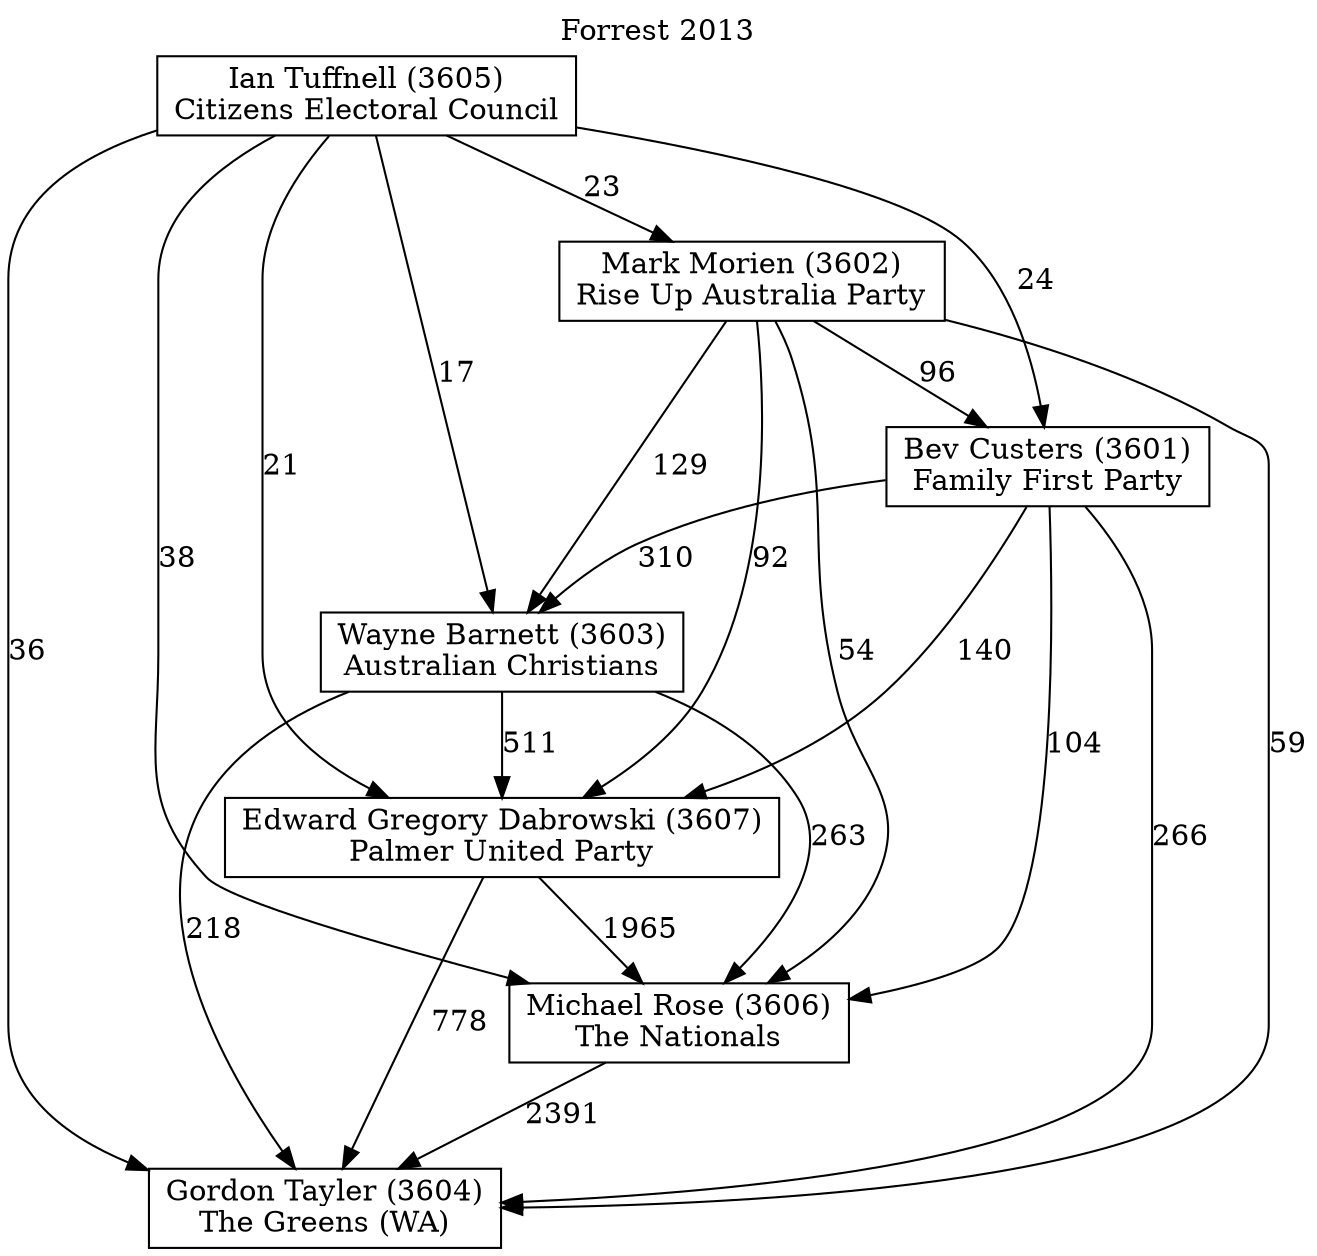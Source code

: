 // House preference flow
digraph "Gordon Tayler (3604)_Forrest_2013" {
	graph [label="Forrest 2013" labelloc=t]
	node [shape=box]
	"Gordon Tayler (3604)" [label="Gordon Tayler (3604)
The Greens (WA)"]
	"Michael Rose (3606)" [label="Michael Rose (3606)
The Nationals"]
	"Edward Gregory Dabrowski (3607)" [label="Edward Gregory Dabrowski (3607)
Palmer United Party"]
	"Wayne Barnett (3603)" [label="Wayne Barnett (3603)
Australian Christians"]
	"Bev Custers (3601)" [label="Bev Custers (3601)
Family First Party"]
	"Mark Morien (3602)" [label="Mark Morien (3602)
Rise Up Australia Party"]
	"Ian Tuffnell (3605)" [label="Ian Tuffnell (3605)
Citizens Electoral Council"]
	"Gordon Tayler (3604)" [label="Gordon Tayler (3604)
The Greens (WA)"]
	"Edward Gregory Dabrowski (3607)" [label="Edward Gregory Dabrowski (3607)
Palmer United Party"]
	"Wayne Barnett (3603)" [label="Wayne Barnett (3603)
Australian Christians"]
	"Bev Custers (3601)" [label="Bev Custers (3601)
Family First Party"]
	"Mark Morien (3602)" [label="Mark Morien (3602)
Rise Up Australia Party"]
	"Ian Tuffnell (3605)" [label="Ian Tuffnell (3605)
Citizens Electoral Council"]
	"Gordon Tayler (3604)" [label="Gordon Tayler (3604)
The Greens (WA)"]
	"Wayne Barnett (3603)" [label="Wayne Barnett (3603)
Australian Christians"]
	"Bev Custers (3601)" [label="Bev Custers (3601)
Family First Party"]
	"Mark Morien (3602)" [label="Mark Morien (3602)
Rise Up Australia Party"]
	"Ian Tuffnell (3605)" [label="Ian Tuffnell (3605)
Citizens Electoral Council"]
	"Gordon Tayler (3604)" [label="Gordon Tayler (3604)
The Greens (WA)"]
	"Bev Custers (3601)" [label="Bev Custers (3601)
Family First Party"]
	"Mark Morien (3602)" [label="Mark Morien (3602)
Rise Up Australia Party"]
	"Ian Tuffnell (3605)" [label="Ian Tuffnell (3605)
Citizens Electoral Council"]
	"Gordon Tayler (3604)" [label="Gordon Tayler (3604)
The Greens (WA)"]
	"Mark Morien (3602)" [label="Mark Morien (3602)
Rise Up Australia Party"]
	"Ian Tuffnell (3605)" [label="Ian Tuffnell (3605)
Citizens Electoral Council"]
	"Gordon Tayler (3604)" [label="Gordon Tayler (3604)
The Greens (WA)"]
	"Ian Tuffnell (3605)" [label="Ian Tuffnell (3605)
Citizens Electoral Council"]
	"Ian Tuffnell (3605)" [label="Ian Tuffnell (3605)
Citizens Electoral Council"]
	"Mark Morien (3602)" [label="Mark Morien (3602)
Rise Up Australia Party"]
	"Ian Tuffnell (3605)" [label="Ian Tuffnell (3605)
Citizens Electoral Council"]
	"Ian Tuffnell (3605)" [label="Ian Tuffnell (3605)
Citizens Electoral Council"]
	"Bev Custers (3601)" [label="Bev Custers (3601)
Family First Party"]
	"Mark Morien (3602)" [label="Mark Morien (3602)
Rise Up Australia Party"]
	"Ian Tuffnell (3605)" [label="Ian Tuffnell (3605)
Citizens Electoral Council"]
	"Bev Custers (3601)" [label="Bev Custers (3601)
Family First Party"]
	"Ian Tuffnell (3605)" [label="Ian Tuffnell (3605)
Citizens Electoral Council"]
	"Ian Tuffnell (3605)" [label="Ian Tuffnell (3605)
Citizens Electoral Council"]
	"Mark Morien (3602)" [label="Mark Morien (3602)
Rise Up Australia Party"]
	"Ian Tuffnell (3605)" [label="Ian Tuffnell (3605)
Citizens Electoral Council"]
	"Ian Tuffnell (3605)" [label="Ian Tuffnell (3605)
Citizens Electoral Council"]
	"Wayne Barnett (3603)" [label="Wayne Barnett (3603)
Australian Christians"]
	"Bev Custers (3601)" [label="Bev Custers (3601)
Family First Party"]
	"Mark Morien (3602)" [label="Mark Morien (3602)
Rise Up Australia Party"]
	"Ian Tuffnell (3605)" [label="Ian Tuffnell (3605)
Citizens Electoral Council"]
	"Wayne Barnett (3603)" [label="Wayne Barnett (3603)
Australian Christians"]
	"Mark Morien (3602)" [label="Mark Morien (3602)
Rise Up Australia Party"]
	"Ian Tuffnell (3605)" [label="Ian Tuffnell (3605)
Citizens Electoral Council"]
	"Wayne Barnett (3603)" [label="Wayne Barnett (3603)
Australian Christians"]
	"Ian Tuffnell (3605)" [label="Ian Tuffnell (3605)
Citizens Electoral Council"]
	"Ian Tuffnell (3605)" [label="Ian Tuffnell (3605)
Citizens Electoral Council"]
	"Mark Morien (3602)" [label="Mark Morien (3602)
Rise Up Australia Party"]
	"Ian Tuffnell (3605)" [label="Ian Tuffnell (3605)
Citizens Electoral Council"]
	"Ian Tuffnell (3605)" [label="Ian Tuffnell (3605)
Citizens Electoral Council"]
	"Bev Custers (3601)" [label="Bev Custers (3601)
Family First Party"]
	"Mark Morien (3602)" [label="Mark Morien (3602)
Rise Up Australia Party"]
	"Ian Tuffnell (3605)" [label="Ian Tuffnell (3605)
Citizens Electoral Council"]
	"Bev Custers (3601)" [label="Bev Custers (3601)
Family First Party"]
	"Ian Tuffnell (3605)" [label="Ian Tuffnell (3605)
Citizens Electoral Council"]
	"Ian Tuffnell (3605)" [label="Ian Tuffnell (3605)
Citizens Electoral Council"]
	"Mark Morien (3602)" [label="Mark Morien (3602)
Rise Up Australia Party"]
	"Ian Tuffnell (3605)" [label="Ian Tuffnell (3605)
Citizens Electoral Council"]
	"Ian Tuffnell (3605)" [label="Ian Tuffnell (3605)
Citizens Electoral Council"]
	"Edward Gregory Dabrowski (3607)" [label="Edward Gregory Dabrowski (3607)
Palmer United Party"]
	"Wayne Barnett (3603)" [label="Wayne Barnett (3603)
Australian Christians"]
	"Bev Custers (3601)" [label="Bev Custers (3601)
Family First Party"]
	"Mark Morien (3602)" [label="Mark Morien (3602)
Rise Up Australia Party"]
	"Ian Tuffnell (3605)" [label="Ian Tuffnell (3605)
Citizens Electoral Council"]
	"Edward Gregory Dabrowski (3607)" [label="Edward Gregory Dabrowski (3607)
Palmer United Party"]
	"Bev Custers (3601)" [label="Bev Custers (3601)
Family First Party"]
	"Mark Morien (3602)" [label="Mark Morien (3602)
Rise Up Australia Party"]
	"Ian Tuffnell (3605)" [label="Ian Tuffnell (3605)
Citizens Electoral Council"]
	"Edward Gregory Dabrowski (3607)" [label="Edward Gregory Dabrowski (3607)
Palmer United Party"]
	"Mark Morien (3602)" [label="Mark Morien (3602)
Rise Up Australia Party"]
	"Ian Tuffnell (3605)" [label="Ian Tuffnell (3605)
Citizens Electoral Council"]
	"Edward Gregory Dabrowski (3607)" [label="Edward Gregory Dabrowski (3607)
Palmer United Party"]
	"Ian Tuffnell (3605)" [label="Ian Tuffnell (3605)
Citizens Electoral Council"]
	"Ian Tuffnell (3605)" [label="Ian Tuffnell (3605)
Citizens Electoral Council"]
	"Mark Morien (3602)" [label="Mark Morien (3602)
Rise Up Australia Party"]
	"Ian Tuffnell (3605)" [label="Ian Tuffnell (3605)
Citizens Electoral Council"]
	"Ian Tuffnell (3605)" [label="Ian Tuffnell (3605)
Citizens Electoral Council"]
	"Bev Custers (3601)" [label="Bev Custers (3601)
Family First Party"]
	"Mark Morien (3602)" [label="Mark Morien (3602)
Rise Up Australia Party"]
	"Ian Tuffnell (3605)" [label="Ian Tuffnell (3605)
Citizens Electoral Council"]
	"Bev Custers (3601)" [label="Bev Custers (3601)
Family First Party"]
	"Ian Tuffnell (3605)" [label="Ian Tuffnell (3605)
Citizens Electoral Council"]
	"Ian Tuffnell (3605)" [label="Ian Tuffnell (3605)
Citizens Electoral Council"]
	"Mark Morien (3602)" [label="Mark Morien (3602)
Rise Up Australia Party"]
	"Ian Tuffnell (3605)" [label="Ian Tuffnell (3605)
Citizens Electoral Council"]
	"Ian Tuffnell (3605)" [label="Ian Tuffnell (3605)
Citizens Electoral Council"]
	"Wayne Barnett (3603)" [label="Wayne Barnett (3603)
Australian Christians"]
	"Bev Custers (3601)" [label="Bev Custers (3601)
Family First Party"]
	"Mark Morien (3602)" [label="Mark Morien (3602)
Rise Up Australia Party"]
	"Ian Tuffnell (3605)" [label="Ian Tuffnell (3605)
Citizens Electoral Council"]
	"Wayne Barnett (3603)" [label="Wayne Barnett (3603)
Australian Christians"]
	"Mark Morien (3602)" [label="Mark Morien (3602)
Rise Up Australia Party"]
	"Ian Tuffnell (3605)" [label="Ian Tuffnell (3605)
Citizens Electoral Council"]
	"Wayne Barnett (3603)" [label="Wayne Barnett (3603)
Australian Christians"]
	"Ian Tuffnell (3605)" [label="Ian Tuffnell (3605)
Citizens Electoral Council"]
	"Ian Tuffnell (3605)" [label="Ian Tuffnell (3605)
Citizens Electoral Council"]
	"Mark Morien (3602)" [label="Mark Morien (3602)
Rise Up Australia Party"]
	"Ian Tuffnell (3605)" [label="Ian Tuffnell (3605)
Citizens Electoral Council"]
	"Ian Tuffnell (3605)" [label="Ian Tuffnell (3605)
Citizens Electoral Council"]
	"Bev Custers (3601)" [label="Bev Custers (3601)
Family First Party"]
	"Mark Morien (3602)" [label="Mark Morien (3602)
Rise Up Australia Party"]
	"Ian Tuffnell (3605)" [label="Ian Tuffnell (3605)
Citizens Electoral Council"]
	"Bev Custers (3601)" [label="Bev Custers (3601)
Family First Party"]
	"Ian Tuffnell (3605)" [label="Ian Tuffnell (3605)
Citizens Electoral Council"]
	"Ian Tuffnell (3605)" [label="Ian Tuffnell (3605)
Citizens Electoral Council"]
	"Mark Morien (3602)" [label="Mark Morien (3602)
Rise Up Australia Party"]
	"Ian Tuffnell (3605)" [label="Ian Tuffnell (3605)
Citizens Electoral Council"]
	"Ian Tuffnell (3605)" [label="Ian Tuffnell (3605)
Citizens Electoral Council"]
	"Michael Rose (3606)" [label="Michael Rose (3606)
The Nationals"]
	"Edward Gregory Dabrowski (3607)" [label="Edward Gregory Dabrowski (3607)
Palmer United Party"]
	"Wayne Barnett (3603)" [label="Wayne Barnett (3603)
Australian Christians"]
	"Bev Custers (3601)" [label="Bev Custers (3601)
Family First Party"]
	"Mark Morien (3602)" [label="Mark Morien (3602)
Rise Up Australia Party"]
	"Ian Tuffnell (3605)" [label="Ian Tuffnell (3605)
Citizens Electoral Council"]
	"Michael Rose (3606)" [label="Michael Rose (3606)
The Nationals"]
	"Wayne Barnett (3603)" [label="Wayne Barnett (3603)
Australian Christians"]
	"Bev Custers (3601)" [label="Bev Custers (3601)
Family First Party"]
	"Mark Morien (3602)" [label="Mark Morien (3602)
Rise Up Australia Party"]
	"Ian Tuffnell (3605)" [label="Ian Tuffnell (3605)
Citizens Electoral Council"]
	"Michael Rose (3606)" [label="Michael Rose (3606)
The Nationals"]
	"Bev Custers (3601)" [label="Bev Custers (3601)
Family First Party"]
	"Mark Morien (3602)" [label="Mark Morien (3602)
Rise Up Australia Party"]
	"Ian Tuffnell (3605)" [label="Ian Tuffnell (3605)
Citizens Electoral Council"]
	"Michael Rose (3606)" [label="Michael Rose (3606)
The Nationals"]
	"Mark Morien (3602)" [label="Mark Morien (3602)
Rise Up Australia Party"]
	"Ian Tuffnell (3605)" [label="Ian Tuffnell (3605)
Citizens Electoral Council"]
	"Michael Rose (3606)" [label="Michael Rose (3606)
The Nationals"]
	"Ian Tuffnell (3605)" [label="Ian Tuffnell (3605)
Citizens Electoral Council"]
	"Ian Tuffnell (3605)" [label="Ian Tuffnell (3605)
Citizens Electoral Council"]
	"Mark Morien (3602)" [label="Mark Morien (3602)
Rise Up Australia Party"]
	"Ian Tuffnell (3605)" [label="Ian Tuffnell (3605)
Citizens Electoral Council"]
	"Ian Tuffnell (3605)" [label="Ian Tuffnell (3605)
Citizens Electoral Council"]
	"Bev Custers (3601)" [label="Bev Custers (3601)
Family First Party"]
	"Mark Morien (3602)" [label="Mark Morien (3602)
Rise Up Australia Party"]
	"Ian Tuffnell (3605)" [label="Ian Tuffnell (3605)
Citizens Electoral Council"]
	"Bev Custers (3601)" [label="Bev Custers (3601)
Family First Party"]
	"Ian Tuffnell (3605)" [label="Ian Tuffnell (3605)
Citizens Electoral Council"]
	"Ian Tuffnell (3605)" [label="Ian Tuffnell (3605)
Citizens Electoral Council"]
	"Mark Morien (3602)" [label="Mark Morien (3602)
Rise Up Australia Party"]
	"Ian Tuffnell (3605)" [label="Ian Tuffnell (3605)
Citizens Electoral Council"]
	"Ian Tuffnell (3605)" [label="Ian Tuffnell (3605)
Citizens Electoral Council"]
	"Wayne Barnett (3603)" [label="Wayne Barnett (3603)
Australian Christians"]
	"Bev Custers (3601)" [label="Bev Custers (3601)
Family First Party"]
	"Mark Morien (3602)" [label="Mark Morien (3602)
Rise Up Australia Party"]
	"Ian Tuffnell (3605)" [label="Ian Tuffnell (3605)
Citizens Electoral Council"]
	"Wayne Barnett (3603)" [label="Wayne Barnett (3603)
Australian Christians"]
	"Mark Morien (3602)" [label="Mark Morien (3602)
Rise Up Australia Party"]
	"Ian Tuffnell (3605)" [label="Ian Tuffnell (3605)
Citizens Electoral Council"]
	"Wayne Barnett (3603)" [label="Wayne Barnett (3603)
Australian Christians"]
	"Ian Tuffnell (3605)" [label="Ian Tuffnell (3605)
Citizens Electoral Council"]
	"Ian Tuffnell (3605)" [label="Ian Tuffnell (3605)
Citizens Electoral Council"]
	"Mark Morien (3602)" [label="Mark Morien (3602)
Rise Up Australia Party"]
	"Ian Tuffnell (3605)" [label="Ian Tuffnell (3605)
Citizens Electoral Council"]
	"Ian Tuffnell (3605)" [label="Ian Tuffnell (3605)
Citizens Electoral Council"]
	"Bev Custers (3601)" [label="Bev Custers (3601)
Family First Party"]
	"Mark Morien (3602)" [label="Mark Morien (3602)
Rise Up Australia Party"]
	"Ian Tuffnell (3605)" [label="Ian Tuffnell (3605)
Citizens Electoral Council"]
	"Bev Custers (3601)" [label="Bev Custers (3601)
Family First Party"]
	"Ian Tuffnell (3605)" [label="Ian Tuffnell (3605)
Citizens Electoral Council"]
	"Ian Tuffnell (3605)" [label="Ian Tuffnell (3605)
Citizens Electoral Council"]
	"Mark Morien (3602)" [label="Mark Morien (3602)
Rise Up Australia Party"]
	"Ian Tuffnell (3605)" [label="Ian Tuffnell (3605)
Citizens Electoral Council"]
	"Ian Tuffnell (3605)" [label="Ian Tuffnell (3605)
Citizens Electoral Council"]
	"Edward Gregory Dabrowski (3607)" [label="Edward Gregory Dabrowski (3607)
Palmer United Party"]
	"Wayne Barnett (3603)" [label="Wayne Barnett (3603)
Australian Christians"]
	"Bev Custers (3601)" [label="Bev Custers (3601)
Family First Party"]
	"Mark Morien (3602)" [label="Mark Morien (3602)
Rise Up Australia Party"]
	"Ian Tuffnell (3605)" [label="Ian Tuffnell (3605)
Citizens Electoral Council"]
	"Edward Gregory Dabrowski (3607)" [label="Edward Gregory Dabrowski (3607)
Palmer United Party"]
	"Bev Custers (3601)" [label="Bev Custers (3601)
Family First Party"]
	"Mark Morien (3602)" [label="Mark Morien (3602)
Rise Up Australia Party"]
	"Ian Tuffnell (3605)" [label="Ian Tuffnell (3605)
Citizens Electoral Council"]
	"Edward Gregory Dabrowski (3607)" [label="Edward Gregory Dabrowski (3607)
Palmer United Party"]
	"Mark Morien (3602)" [label="Mark Morien (3602)
Rise Up Australia Party"]
	"Ian Tuffnell (3605)" [label="Ian Tuffnell (3605)
Citizens Electoral Council"]
	"Edward Gregory Dabrowski (3607)" [label="Edward Gregory Dabrowski (3607)
Palmer United Party"]
	"Ian Tuffnell (3605)" [label="Ian Tuffnell (3605)
Citizens Electoral Council"]
	"Ian Tuffnell (3605)" [label="Ian Tuffnell (3605)
Citizens Electoral Council"]
	"Mark Morien (3602)" [label="Mark Morien (3602)
Rise Up Australia Party"]
	"Ian Tuffnell (3605)" [label="Ian Tuffnell (3605)
Citizens Electoral Council"]
	"Ian Tuffnell (3605)" [label="Ian Tuffnell (3605)
Citizens Electoral Council"]
	"Bev Custers (3601)" [label="Bev Custers (3601)
Family First Party"]
	"Mark Morien (3602)" [label="Mark Morien (3602)
Rise Up Australia Party"]
	"Ian Tuffnell (3605)" [label="Ian Tuffnell (3605)
Citizens Electoral Council"]
	"Bev Custers (3601)" [label="Bev Custers (3601)
Family First Party"]
	"Ian Tuffnell (3605)" [label="Ian Tuffnell (3605)
Citizens Electoral Council"]
	"Ian Tuffnell (3605)" [label="Ian Tuffnell (3605)
Citizens Electoral Council"]
	"Mark Morien (3602)" [label="Mark Morien (3602)
Rise Up Australia Party"]
	"Ian Tuffnell (3605)" [label="Ian Tuffnell (3605)
Citizens Electoral Council"]
	"Ian Tuffnell (3605)" [label="Ian Tuffnell (3605)
Citizens Electoral Council"]
	"Wayne Barnett (3603)" [label="Wayne Barnett (3603)
Australian Christians"]
	"Bev Custers (3601)" [label="Bev Custers (3601)
Family First Party"]
	"Mark Morien (3602)" [label="Mark Morien (3602)
Rise Up Australia Party"]
	"Ian Tuffnell (3605)" [label="Ian Tuffnell (3605)
Citizens Electoral Council"]
	"Wayne Barnett (3603)" [label="Wayne Barnett (3603)
Australian Christians"]
	"Mark Morien (3602)" [label="Mark Morien (3602)
Rise Up Australia Party"]
	"Ian Tuffnell (3605)" [label="Ian Tuffnell (3605)
Citizens Electoral Council"]
	"Wayne Barnett (3603)" [label="Wayne Barnett (3603)
Australian Christians"]
	"Ian Tuffnell (3605)" [label="Ian Tuffnell (3605)
Citizens Electoral Council"]
	"Ian Tuffnell (3605)" [label="Ian Tuffnell (3605)
Citizens Electoral Council"]
	"Mark Morien (3602)" [label="Mark Morien (3602)
Rise Up Australia Party"]
	"Ian Tuffnell (3605)" [label="Ian Tuffnell (3605)
Citizens Electoral Council"]
	"Ian Tuffnell (3605)" [label="Ian Tuffnell (3605)
Citizens Electoral Council"]
	"Bev Custers (3601)" [label="Bev Custers (3601)
Family First Party"]
	"Mark Morien (3602)" [label="Mark Morien (3602)
Rise Up Australia Party"]
	"Ian Tuffnell (3605)" [label="Ian Tuffnell (3605)
Citizens Electoral Council"]
	"Bev Custers (3601)" [label="Bev Custers (3601)
Family First Party"]
	"Ian Tuffnell (3605)" [label="Ian Tuffnell (3605)
Citizens Electoral Council"]
	"Ian Tuffnell (3605)" [label="Ian Tuffnell (3605)
Citizens Electoral Council"]
	"Mark Morien (3602)" [label="Mark Morien (3602)
Rise Up Australia Party"]
	"Ian Tuffnell (3605)" [label="Ian Tuffnell (3605)
Citizens Electoral Council"]
	"Ian Tuffnell (3605)" [label="Ian Tuffnell (3605)
Citizens Electoral Council"]
	"Michael Rose (3606)" -> "Gordon Tayler (3604)" [label=2391]
	"Edward Gregory Dabrowski (3607)" -> "Michael Rose (3606)" [label=1965]
	"Wayne Barnett (3603)" -> "Edward Gregory Dabrowski (3607)" [label=511]
	"Bev Custers (3601)" -> "Wayne Barnett (3603)" [label=310]
	"Mark Morien (3602)" -> "Bev Custers (3601)" [label=96]
	"Ian Tuffnell (3605)" -> "Mark Morien (3602)" [label=23]
	"Edward Gregory Dabrowski (3607)" -> "Gordon Tayler (3604)" [label=778]
	"Wayne Barnett (3603)" -> "Gordon Tayler (3604)" [label=218]
	"Bev Custers (3601)" -> "Gordon Tayler (3604)" [label=266]
	"Mark Morien (3602)" -> "Gordon Tayler (3604)" [label=59]
	"Ian Tuffnell (3605)" -> "Gordon Tayler (3604)" [label=36]
	"Ian Tuffnell (3605)" -> "Bev Custers (3601)" [label=24]
	"Mark Morien (3602)" -> "Wayne Barnett (3603)" [label=129]
	"Ian Tuffnell (3605)" -> "Wayne Barnett (3603)" [label=17]
	"Bev Custers (3601)" -> "Edward Gregory Dabrowski (3607)" [label=140]
	"Mark Morien (3602)" -> "Edward Gregory Dabrowski (3607)" [label=92]
	"Ian Tuffnell (3605)" -> "Edward Gregory Dabrowski (3607)" [label=21]
	"Wayne Barnett (3603)" -> "Michael Rose (3606)" [label=263]
	"Bev Custers (3601)" -> "Michael Rose (3606)" [label=104]
	"Mark Morien (3602)" -> "Michael Rose (3606)" [label=54]
	"Ian Tuffnell (3605)" -> "Michael Rose (3606)" [label=38]
}
